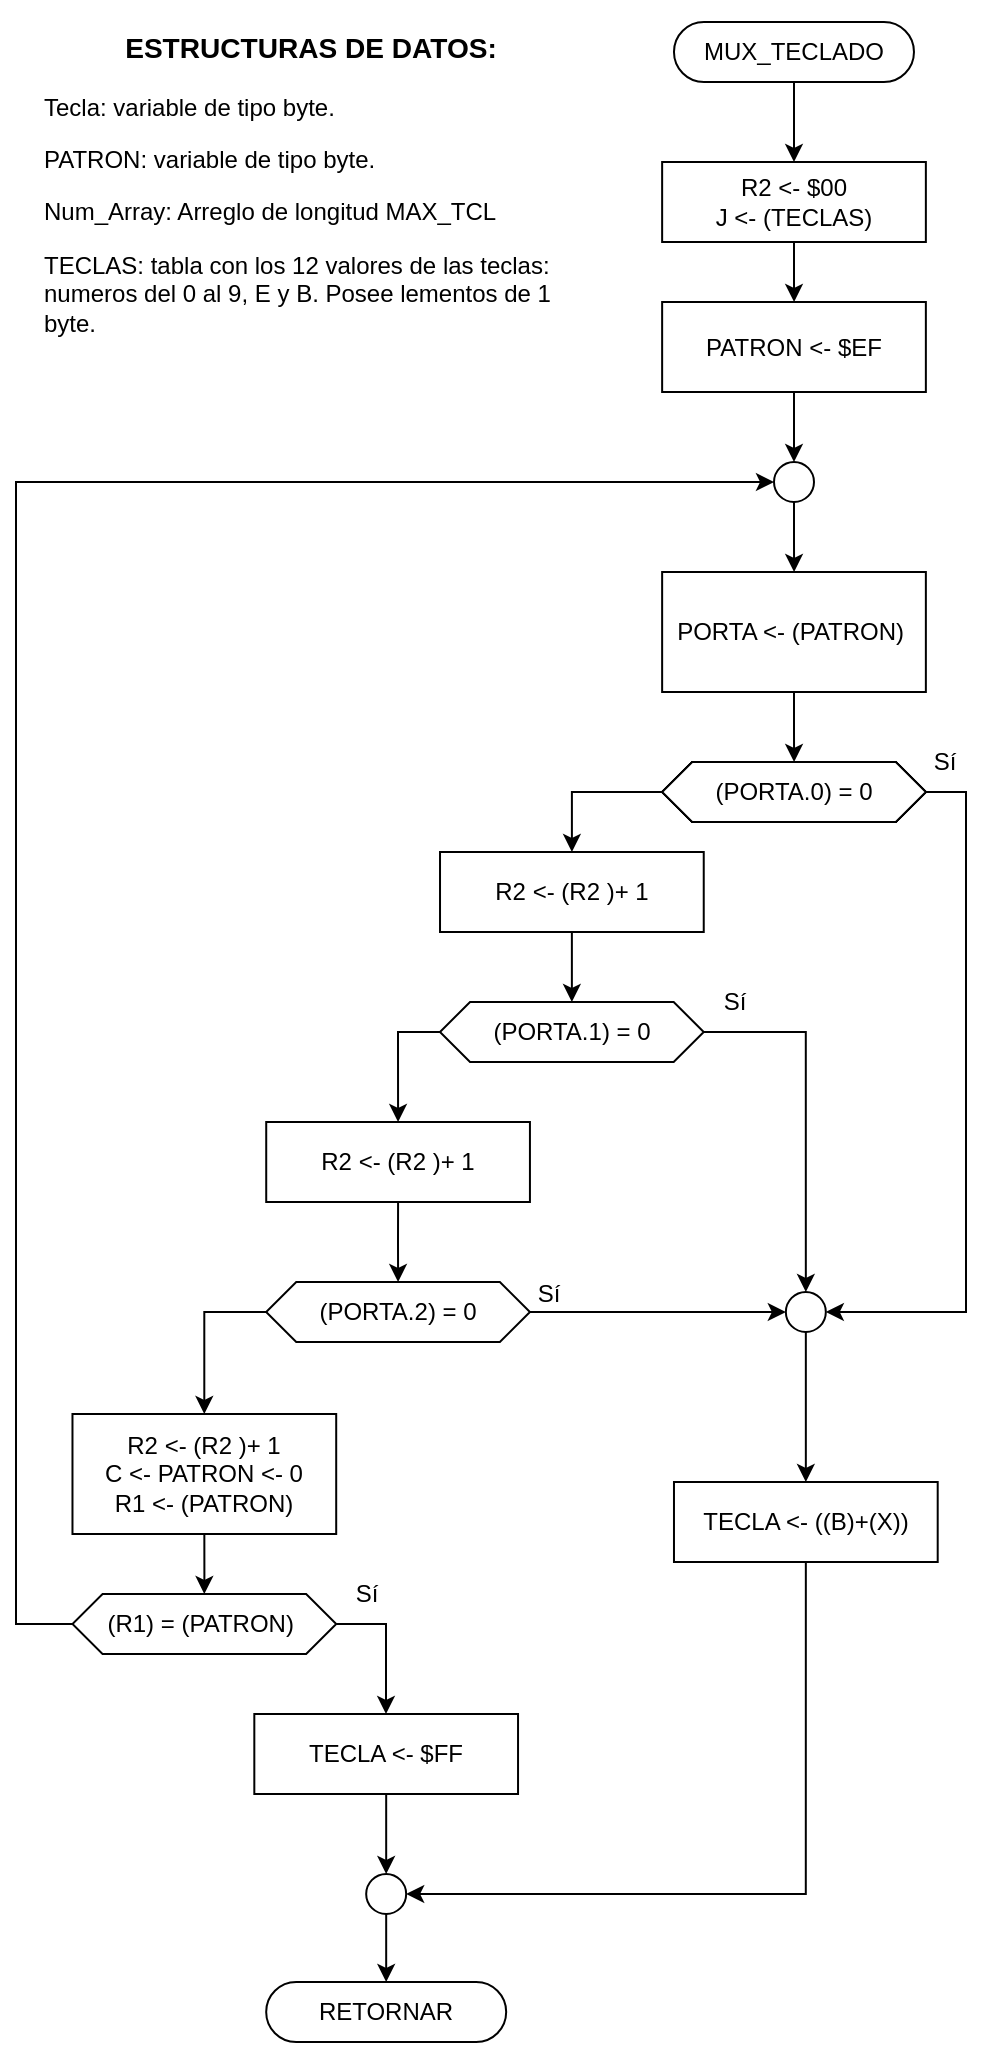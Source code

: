 <mxfile version="13.2.4" type="device"><diagram id="C5RBs43oDa-KdzZeNtuy" name="Page-1"><mxGraphModel dx="599" dy="607" grid="1" gridSize="10" guides="1" tooltips="1" connect="1" arrows="1" fold="1" page="1" pageScale="1" pageWidth="827" pageHeight="1169" math="0" shadow="0"><root><mxCell id="WIyWlLk6GJQsqaUBKTNV-0"/><mxCell id="WIyWlLk6GJQsqaUBKTNV-1" parent="WIyWlLk6GJQsqaUBKTNV-0"/><mxCell id="tK0cjaTFRtZ9L5c8wsZP-0" value="&lt;h3 style=&quot;text-align: center&quot;&gt;ESTRUCTURAS DE DATOS:&lt;/h3&gt;&lt;p&gt;Tecla: variable de tipo byte.&lt;/p&gt;&lt;p&gt;PATRON: variable de tipo byte.&lt;/p&gt;&lt;p&gt;Num_Array: Arreglo de longitud MAX_TCL&lt;/p&gt;&lt;p&gt;TECLAS: tabla con los 12 valores de las teclas: numeros del 0 al 9, E y B. Posee lementos de 1 byte.&lt;/p&gt;&lt;p&gt;&lt;br&gt;&lt;/p&gt;&lt;p&gt;&lt;/p&gt;" style="text;html=1;strokeColor=none;fillColor=none;align=left;verticalAlign=middle;whiteSpace=wrap;rounded=0;" parent="WIyWlLk6GJQsqaUBKTNV-1" vertex="1"><mxGeometry x="152.34" y="94" width="268.68" height="185" as="geometry"/></mxCell><mxCell id="E3HISit7DFlk5dtMfDcw-3" style="edgeStyle=orthogonalEdgeStyle;rounded=0;orthogonalLoop=1;jettySize=auto;html=1;exitX=0.5;exitY=1;exitDx=0;exitDy=0;entryX=0.5;entryY=0;entryDx=0;entryDy=0;" parent="WIyWlLk6GJQsqaUBKTNV-1" source="tK0cjaTFRtZ9L5c8wsZP-2" target="E3HISit7DFlk5dtMfDcw-2" edge="1"><mxGeometry relative="1" as="geometry"/></mxCell><mxCell id="tK0cjaTFRtZ9L5c8wsZP-2" value="PATRON &amp;lt;- $EF" style="rounded=0;whiteSpace=wrap;html=1;" parent="WIyWlLk6GJQsqaUBKTNV-1" vertex="1"><mxGeometry x="463.07" y="234" width="131.86" height="45" as="geometry"/></mxCell><mxCell id="E3HISit7DFlk5dtMfDcw-5" style="edgeStyle=orthogonalEdgeStyle;rounded=0;orthogonalLoop=1;jettySize=auto;html=1;exitX=0.5;exitY=1;exitDx=0;exitDy=0;" parent="WIyWlLk6GJQsqaUBKTNV-1" source="E3HISit7DFlk5dtMfDcw-2" target="E3HISit7DFlk5dtMfDcw-4" edge="1"><mxGeometry relative="1" as="geometry"/></mxCell><mxCell id="E3HISit7DFlk5dtMfDcw-2" value="" style="ellipse;whiteSpace=wrap;html=1;aspect=fixed;" parent="WIyWlLk6GJQsqaUBKTNV-1" vertex="1"><mxGeometry x="519" y="314" width="20" height="20" as="geometry"/></mxCell><mxCell id="E3HISit7DFlk5dtMfDcw-13" style="edgeStyle=orthogonalEdgeStyle;rounded=0;orthogonalLoop=1;jettySize=auto;html=1;exitX=0.5;exitY=1;exitDx=0;exitDy=0;" parent="WIyWlLk6GJQsqaUBKTNV-1" source="E3HISit7DFlk5dtMfDcw-4" target="E3HISit7DFlk5dtMfDcw-7" edge="1"><mxGeometry relative="1" as="geometry"/></mxCell><mxCell id="E3HISit7DFlk5dtMfDcw-4" value="PORTA &amp;lt;- (PATRON)&amp;nbsp;" style="rounded=0;whiteSpace=wrap;html=1;" parent="WIyWlLk6GJQsqaUBKTNV-1" vertex="1"><mxGeometry x="463.07" y="369" width="131.86" height="60" as="geometry"/></mxCell><mxCell id="E3HISit7DFlk5dtMfDcw-37" style="edgeStyle=orthogonalEdgeStyle;rounded=0;orthogonalLoop=1;jettySize=auto;html=1;exitX=1;exitY=0.5;exitDx=0;exitDy=0;entryX=1;entryY=0.5;entryDx=0;entryDy=0;" parent="WIyWlLk6GJQsqaUBKTNV-1" source="E3HISit7DFlk5dtMfDcw-7" target="E3HISit7DFlk5dtMfDcw-29" edge="1"><mxGeometry relative="1" as="geometry"><mxPoint x="660.86" y="559" as="targetPoint"/></mxGeometry></mxCell><mxCell id="E3HISit7DFlk5dtMfDcw-52" style="edgeStyle=orthogonalEdgeStyle;rounded=0;orthogonalLoop=1;jettySize=auto;html=1;exitX=0;exitY=0.5;exitDx=0;exitDy=0;" parent="WIyWlLk6GJQsqaUBKTNV-1" source="E3HISit7DFlk5dtMfDcw-7" target="E3HISit7DFlk5dtMfDcw-40" edge="1"><mxGeometry relative="1" as="geometry"/></mxCell><mxCell id="E3HISit7DFlk5dtMfDcw-7" value="(PORTA.0) = 0" style="shape=hexagon;perimeter=hexagonPerimeter2;whiteSpace=wrap;html=1;size=0.114;" parent="WIyWlLk6GJQsqaUBKTNV-1" vertex="1"><mxGeometry x="463.07" y="464" width="131.88" height="30" as="geometry"/></mxCell><mxCell id="E3HISit7DFlk5dtMfDcw-15" style="edgeStyle=orthogonalEdgeStyle;rounded=0;orthogonalLoop=1;jettySize=auto;html=1;exitX=0;exitY=0.5;exitDx=0;exitDy=0;" parent="WIyWlLk6GJQsqaUBKTNV-1" source="E3HISit7DFlk5dtMfDcw-8" target="E3HISit7DFlk5dtMfDcw-14" edge="1"><mxGeometry relative="1" as="geometry"/></mxCell><mxCell id="E3HISit7DFlk5dtMfDcw-35" style="edgeStyle=orthogonalEdgeStyle;rounded=0;orthogonalLoop=1;jettySize=auto;html=1;exitX=1;exitY=0.5;exitDx=0;exitDy=0;entryX=0;entryY=0.5;entryDx=0;entryDy=0;" parent="WIyWlLk6GJQsqaUBKTNV-1" source="E3HISit7DFlk5dtMfDcw-8" target="E3HISit7DFlk5dtMfDcw-29" edge="1"><mxGeometry relative="1" as="geometry"><mxPoint x="436" y="799" as="targetPoint"/></mxGeometry></mxCell><mxCell id="E3HISit7DFlk5dtMfDcw-8" value="(PORTA.2) = 0" style="shape=hexagon;perimeter=hexagonPerimeter2;whiteSpace=wrap;html=1;size=0.114;" parent="WIyWlLk6GJQsqaUBKTNV-1" vertex="1"><mxGeometry x="265.09" y="724" width="131.88" height="30" as="geometry"/></mxCell><mxCell id="E3HISit7DFlk5dtMfDcw-17" style="edgeStyle=orthogonalEdgeStyle;rounded=0;orthogonalLoop=1;jettySize=auto;html=1;exitX=0.5;exitY=1;exitDx=0;exitDy=0;" parent="WIyWlLk6GJQsqaUBKTNV-1" source="E3HISit7DFlk5dtMfDcw-14" target="E3HISit7DFlk5dtMfDcw-16" edge="1"><mxGeometry relative="1" as="geometry"/></mxCell><mxCell id="E3HISit7DFlk5dtMfDcw-14" value="R2 &amp;lt;- (R2 )+ 1&lt;br&gt;C &amp;lt;- PATRON &amp;lt;- 0&lt;br&gt;R1 &amp;lt;- (PATRON)" style="rounded=0;whiteSpace=wrap;html=1;" parent="WIyWlLk6GJQsqaUBKTNV-1" vertex="1"><mxGeometry x="168.24" y="790" width="131.86" height="60" as="geometry"/></mxCell><mxCell id="E3HISit7DFlk5dtMfDcw-18" style="edgeStyle=orthogonalEdgeStyle;rounded=0;orthogonalLoop=1;jettySize=auto;html=1;exitX=0;exitY=0.5;exitDx=0;exitDy=0;entryX=0;entryY=0.5;entryDx=0;entryDy=0;" parent="WIyWlLk6GJQsqaUBKTNV-1" source="E3HISit7DFlk5dtMfDcw-16" target="E3HISit7DFlk5dtMfDcw-2" edge="1"><mxGeometry relative="1" as="geometry"><Array as="points"><mxPoint x="140" y="895"/><mxPoint x="140" y="324"/></Array></mxGeometry></mxCell><mxCell id="E3HISit7DFlk5dtMfDcw-68" style="edgeStyle=orthogonalEdgeStyle;rounded=0;orthogonalLoop=1;jettySize=auto;html=1;exitX=1;exitY=0.5;exitDx=0;exitDy=0;" parent="WIyWlLk6GJQsqaUBKTNV-1" source="E3HISit7DFlk5dtMfDcw-16" target="E3HISit7DFlk5dtMfDcw-60" edge="1"><mxGeometry relative="1" as="geometry"><Array as="points"><mxPoint x="325" y="895"/></Array></mxGeometry></mxCell><mxCell id="E3HISit7DFlk5dtMfDcw-16" value="(R1) = (PATRON)&amp;nbsp;" style="shape=hexagon;perimeter=hexagonPerimeter2;whiteSpace=wrap;html=1;size=0.114;" parent="WIyWlLk6GJQsqaUBKTNV-1" vertex="1"><mxGeometry x="168.24" y="880" width="131.88" height="30" as="geometry"/></mxCell><mxCell id="E3HISit7DFlk5dtMfDcw-43" style="edgeStyle=orthogonalEdgeStyle;rounded=0;orthogonalLoop=1;jettySize=auto;html=1;exitX=0.5;exitY=1;exitDx=0;exitDy=0;entryX=0.5;entryY=0;entryDx=0;entryDy=0;" parent="WIyWlLk6GJQsqaUBKTNV-1" source="E3HISit7DFlk5dtMfDcw-21" target="E3HISit7DFlk5dtMfDcw-41" edge="1"><mxGeometry relative="1" as="geometry"/></mxCell><mxCell id="E3HISit7DFlk5dtMfDcw-21" value="MUX_TECLADO" style="rounded=1;whiteSpace=wrap;html=1;fontSize=12;glass=0;strokeWidth=1;shadow=0;arcSize=50;" parent="WIyWlLk6GJQsqaUBKTNV-1" vertex="1"><mxGeometry x="468.99" y="94" width="120" height="30" as="geometry"/></mxCell><mxCell id="E3HISit7DFlk5dtMfDcw-87" style="edgeStyle=orthogonalEdgeStyle;rounded=0;orthogonalLoop=1;jettySize=auto;html=1;exitX=0.5;exitY=1;exitDx=0;exitDy=0;entryX=0.5;entryY=0;entryDx=0;entryDy=0;" parent="WIyWlLk6GJQsqaUBKTNV-1" source="E3HISit7DFlk5dtMfDcw-29" target="E3HISit7DFlk5dtMfDcw-44" edge="1"><mxGeometry relative="1" as="geometry"/></mxCell><mxCell id="E3HISit7DFlk5dtMfDcw-29" value="" style="ellipse;whiteSpace=wrap;html=1;aspect=fixed;" parent="WIyWlLk6GJQsqaUBKTNV-1" vertex="1"><mxGeometry x="524.92" y="729" width="20" height="20" as="geometry"/></mxCell><mxCell id="E3HISit7DFlk5dtMfDcw-38" value="Sí&lt;br&gt;" style="text;html=1;align=center;verticalAlign=middle;resizable=0;points=[];autosize=1;" parent="WIyWlLk6GJQsqaUBKTNV-1" vertex="1"><mxGeometry x="588.99" y="454" width="30" height="20" as="geometry"/></mxCell><mxCell id="E3HISit7DFlk5dtMfDcw-39" value="Sí&lt;br&gt;" style="text;html=1;align=center;verticalAlign=middle;resizable=0;points=[];autosize=1;" parent="WIyWlLk6GJQsqaUBKTNV-1" vertex="1"><mxGeometry x="483.87" y="574" width="30" height="20" as="geometry"/></mxCell><mxCell id="E3HISit7DFlk5dtMfDcw-53" style="edgeStyle=orthogonalEdgeStyle;rounded=0;orthogonalLoop=1;jettySize=auto;html=1;exitX=0.5;exitY=1;exitDx=0;exitDy=0;entryX=0.5;entryY=0;entryDx=0;entryDy=0;" parent="WIyWlLk6GJQsqaUBKTNV-1" source="E3HISit7DFlk5dtMfDcw-40" target="E3HISit7DFlk5dtMfDcw-45" edge="1"><mxGeometry relative="1" as="geometry"/></mxCell><mxCell id="E3HISit7DFlk5dtMfDcw-40" value="&lt;span&gt;R2 &amp;lt;- (R2 )+ 1&lt;/span&gt;" style="rounded=0;whiteSpace=wrap;html=1;" parent="WIyWlLk6GJQsqaUBKTNV-1" vertex="1"><mxGeometry x="352.01" y="509" width="131.86" height="40" as="geometry"/></mxCell><mxCell id="E3HISit7DFlk5dtMfDcw-42" style="edgeStyle=orthogonalEdgeStyle;rounded=0;orthogonalLoop=1;jettySize=auto;html=1;exitX=0.5;exitY=1;exitDx=0;exitDy=0;" parent="WIyWlLk6GJQsqaUBKTNV-1" source="E3HISit7DFlk5dtMfDcw-41" target="tK0cjaTFRtZ9L5c8wsZP-2" edge="1"><mxGeometry relative="1" as="geometry"/></mxCell><mxCell id="E3HISit7DFlk5dtMfDcw-41" value="&lt;span&gt;R2 &amp;lt;- $00&lt;br&gt;J &amp;lt;- (TECLAS)&lt;br&gt;&lt;/span&gt;" style="rounded=0;whiteSpace=wrap;html=1;" parent="WIyWlLk6GJQsqaUBKTNV-1" vertex="1"><mxGeometry x="463.07" y="164" width="131.86" height="40" as="geometry"/></mxCell><mxCell id="E3HISit7DFlk5dtMfDcw-88" style="edgeStyle=orthogonalEdgeStyle;rounded=0;orthogonalLoop=1;jettySize=auto;html=1;exitX=0.5;exitY=1;exitDx=0;exitDy=0;entryX=1;entryY=0.5;entryDx=0;entryDy=0;" parent="WIyWlLk6GJQsqaUBKTNV-1" source="E3HISit7DFlk5dtMfDcw-44" target="E3HISit7DFlk5dtMfDcw-62" edge="1"><mxGeometry relative="1" as="geometry"/></mxCell><mxCell id="E3HISit7DFlk5dtMfDcw-44" value="TECLA &amp;lt;- ((B)+(X))" style="rounded=0;whiteSpace=wrap;html=1;" parent="WIyWlLk6GJQsqaUBKTNV-1" vertex="1"><mxGeometry x="468.99" y="824" width="131.86" height="40" as="geometry"/></mxCell><mxCell id="E3HISit7DFlk5dtMfDcw-80" style="edgeStyle=orthogonalEdgeStyle;rounded=0;orthogonalLoop=1;jettySize=auto;html=1;exitX=0;exitY=0.5;exitDx=0;exitDy=0;entryX=0.5;entryY=0;entryDx=0;entryDy=0;" parent="WIyWlLk6GJQsqaUBKTNV-1" source="E3HISit7DFlk5dtMfDcw-45" target="E3HISit7DFlk5dtMfDcw-54" edge="1"><mxGeometry relative="1" as="geometry"/></mxCell><mxCell id="E3HISit7DFlk5dtMfDcw-86" style="edgeStyle=orthogonalEdgeStyle;rounded=0;orthogonalLoop=1;jettySize=auto;html=1;exitX=1;exitY=0.5;exitDx=0;exitDy=0;entryX=0.5;entryY=0;entryDx=0;entryDy=0;" parent="WIyWlLk6GJQsqaUBKTNV-1" source="E3HISit7DFlk5dtMfDcw-45" target="E3HISit7DFlk5dtMfDcw-29" edge="1"><mxGeometry relative="1" as="geometry"/></mxCell><mxCell id="E3HISit7DFlk5dtMfDcw-45" value="(PORTA.1) = 0" style="shape=hexagon;perimeter=hexagonPerimeter2;whiteSpace=wrap;html=1;size=0.114;" parent="WIyWlLk6GJQsqaUBKTNV-1" vertex="1"><mxGeometry x="351.99" y="584" width="131.88" height="30" as="geometry"/></mxCell><mxCell id="E3HISit7DFlk5dtMfDcw-81" style="edgeStyle=orthogonalEdgeStyle;rounded=0;orthogonalLoop=1;jettySize=auto;html=1;exitX=0.5;exitY=1;exitDx=0;exitDy=0;" parent="WIyWlLk6GJQsqaUBKTNV-1" source="E3HISit7DFlk5dtMfDcw-54" target="E3HISit7DFlk5dtMfDcw-8" edge="1"><mxGeometry relative="1" as="geometry"/></mxCell><mxCell id="E3HISit7DFlk5dtMfDcw-54" value="&lt;span&gt;R2 &amp;lt;- (R2 )+ 1&lt;/span&gt;" style="rounded=0;whiteSpace=wrap;html=1;" parent="WIyWlLk6GJQsqaUBKTNV-1" vertex="1"><mxGeometry x="265.11" y="644" width="131.86" height="40" as="geometry"/></mxCell><mxCell id="E3HISit7DFlk5dtMfDcw-58" value="RETORNAR" style="rounded=1;whiteSpace=wrap;html=1;fontSize=12;glass=0;strokeWidth=1;shadow=0;arcSize=50;" parent="WIyWlLk6GJQsqaUBKTNV-1" vertex="1"><mxGeometry x="265.09" y="1074" width="120" height="30" as="geometry"/></mxCell><mxCell id="E3HISit7DFlk5dtMfDcw-69" style="edgeStyle=orthogonalEdgeStyle;rounded=0;orthogonalLoop=1;jettySize=auto;html=1;exitX=0.5;exitY=1;exitDx=0;exitDy=0;entryX=0.5;entryY=0;entryDx=0;entryDy=0;" parent="WIyWlLk6GJQsqaUBKTNV-1" source="E3HISit7DFlk5dtMfDcw-60" target="E3HISit7DFlk5dtMfDcw-62" edge="1"><mxGeometry relative="1" as="geometry"/></mxCell><mxCell id="E3HISit7DFlk5dtMfDcw-60" value="TECLA &amp;lt;- $FF" style="rounded=0;whiteSpace=wrap;html=1;" parent="WIyWlLk6GJQsqaUBKTNV-1" vertex="1"><mxGeometry x="259.16" y="940" width="131.86" height="40" as="geometry"/></mxCell><mxCell id="E3HISit7DFlk5dtMfDcw-73" style="edgeStyle=orthogonalEdgeStyle;rounded=0;orthogonalLoop=1;jettySize=auto;html=1;exitX=0.5;exitY=1;exitDx=0;exitDy=0;entryX=0.5;entryY=0;entryDx=0;entryDy=0;" parent="WIyWlLk6GJQsqaUBKTNV-1" source="E3HISit7DFlk5dtMfDcw-62" target="E3HISit7DFlk5dtMfDcw-58" edge="1"><mxGeometry relative="1" as="geometry"/></mxCell><mxCell id="E3HISit7DFlk5dtMfDcw-62" value="" style="ellipse;whiteSpace=wrap;html=1;aspect=fixed;" parent="WIyWlLk6GJQsqaUBKTNV-1" vertex="1"><mxGeometry x="315.09" y="1020" width="20" height="20" as="geometry"/></mxCell><mxCell id="E3HISit7DFlk5dtMfDcw-82" value="Sí&lt;br&gt;" style="text;html=1;align=center;verticalAlign=middle;resizable=0;points=[];autosize=1;" parent="WIyWlLk6GJQsqaUBKTNV-1" vertex="1"><mxGeometry x="391.02" y="720" width="30" height="20" as="geometry"/></mxCell><mxCell id="E3HISit7DFlk5dtMfDcw-89" value="(PORTA.0) = 0" style="shape=hexagon;perimeter=hexagonPerimeter2;whiteSpace=wrap;html=1;size=0.114;" parent="WIyWlLk6GJQsqaUBKTNV-1" vertex="1"><mxGeometry x="463.07" y="464" width="131.88" height="30" as="geometry"/></mxCell><mxCell id="E3HISit7DFlk5dtMfDcw-90" value="(PORTA.0) = 0" style="shape=hexagon;perimeter=hexagonPerimeter2;whiteSpace=wrap;html=1;size=0.114;" parent="WIyWlLk6GJQsqaUBKTNV-1" vertex="1"><mxGeometry x="463.07" y="464" width="131.88" height="30" as="geometry"/></mxCell><mxCell id="6FZDslMl9sqHkaCoIUm1-0" value="Sí&lt;br&gt;" style="text;html=1;align=center;verticalAlign=middle;resizable=0;points=[];autosize=1;" vertex="1" parent="WIyWlLk6GJQsqaUBKTNV-1"><mxGeometry x="300.12" y="870" width="30" height="20" as="geometry"/></mxCell></root></mxGraphModel></diagram></mxfile>
